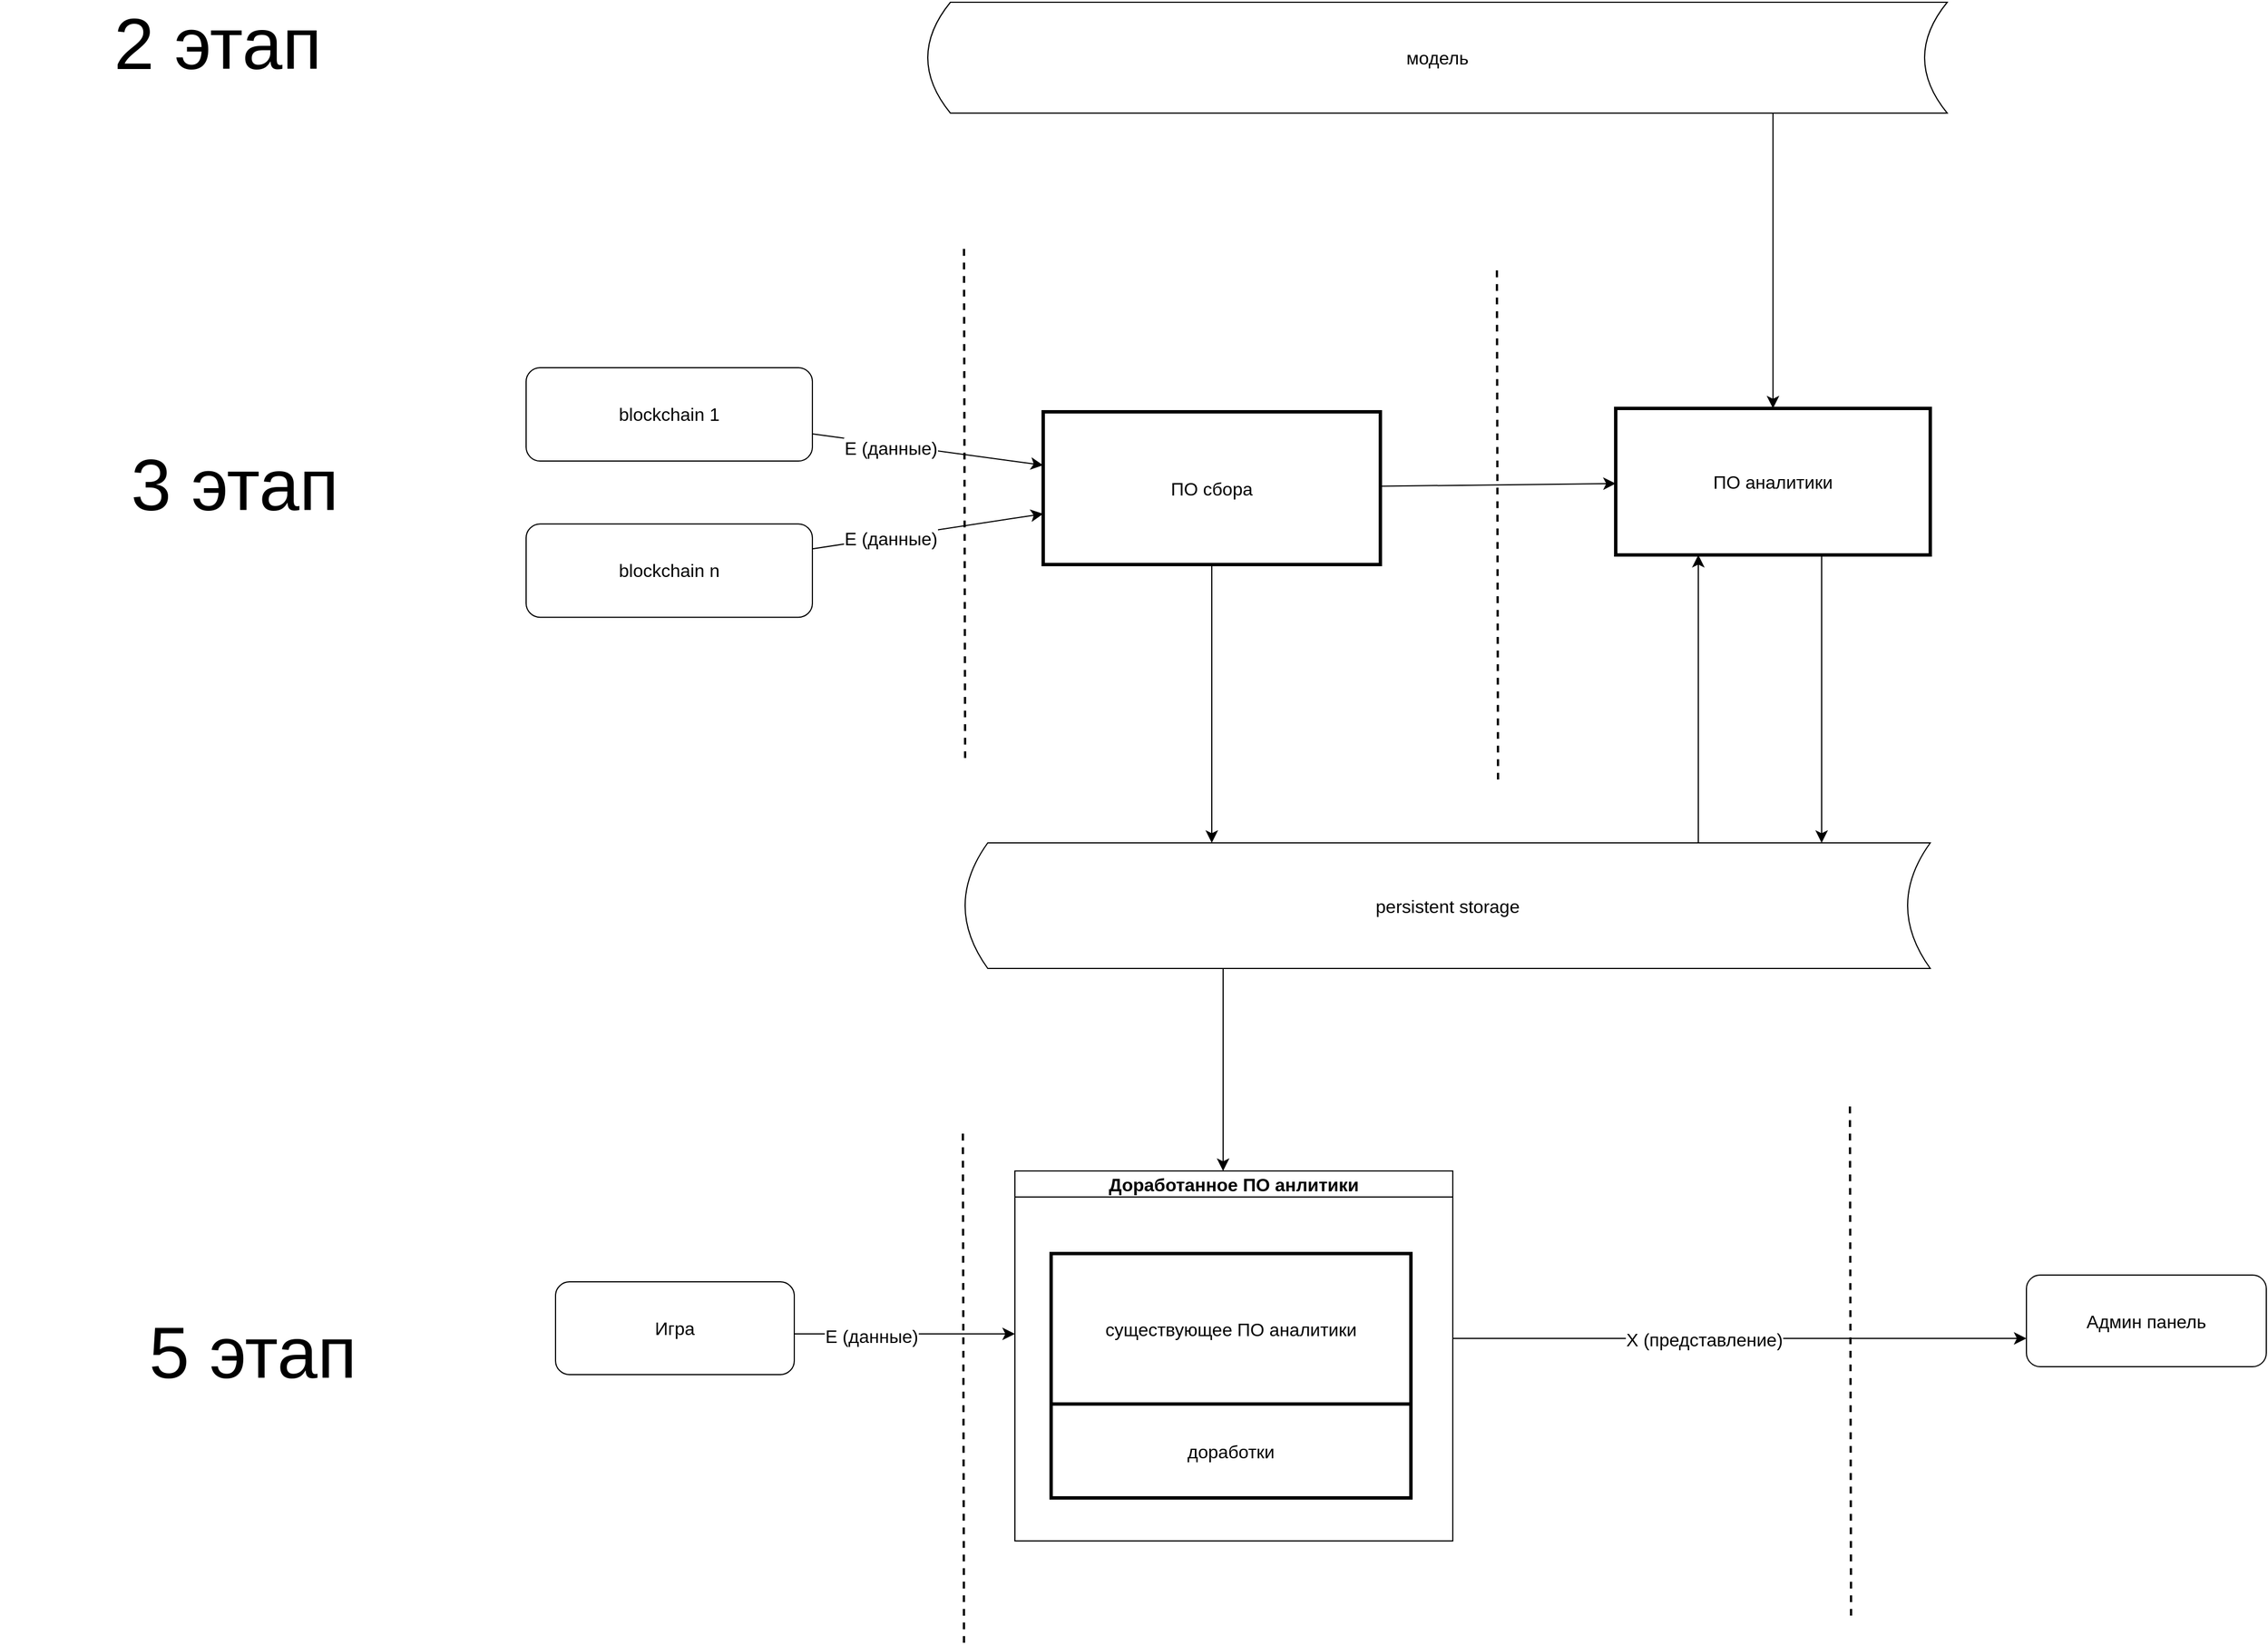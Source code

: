 <mxfile version="21.1.7" type="github">
  <diagram name="Страница 1" id="xeV2qMJRbDBGLSl03ngG">
    <mxGraphModel dx="3990" dy="2022" grid="0" gridSize="10" guides="1" tooltips="1" connect="1" arrows="1" fold="1" page="0" pageScale="1" pageWidth="1169" pageHeight="827" math="0" shadow="0">
      <root>
        <mxCell id="0" />
        <mxCell id="1" parent="0" />
        <mxCell id="aZ56e61Ap_UxTNbySK6G-48" style="edgeStyle=elbowEdgeStyle;rounded=0;orthogonalLoop=1;jettySize=auto;html=1;fontSize=12;startSize=8;endSize=8;startArrow=classic;startFill=1;endArrow=none;endFill=0;elbow=vertical;" edge="1" parent="1" source="aZ56e61Ap_UxTNbySK6G-1" target="aZ56e61Ap_UxTNbySK6G-55">
          <mxGeometry relative="1" as="geometry">
            <Array as="points">
              <mxPoint x="33" y="1122" />
            </Array>
          </mxGeometry>
        </mxCell>
        <mxCell id="aZ56e61Ap_UxTNbySK6G-56" value="X (представление)" style="edgeLabel;html=1;align=center;verticalAlign=middle;resizable=0;points=[];fontSize=16;" vertex="1" connectable="0" parent="aZ56e61Ap_UxTNbySK6G-48">
          <mxGeometry x="0.189" y="-4" relative="1" as="geometry">
            <mxPoint x="16" y="5" as="offset" />
          </mxGeometry>
        </mxCell>
        <mxCell id="aZ56e61Ap_UxTNbySK6G-1" value="Админ панель" style="rounded=1;whiteSpace=wrap;html=1;fontSize=16;" vertex="1" parent="1">
          <mxGeometry x="368" y="1066" width="212" height="81" as="geometry" />
        </mxCell>
        <mxCell id="aZ56e61Ap_UxTNbySK6G-14" style="edgeStyle=elbowEdgeStyle;rounded=0;orthogonalLoop=1;jettySize=auto;html=1;fontSize=12;startSize=8;endSize=8;" edge="1" parent="1" source="aZ56e61Ap_UxTNbySK6G-11" target="aZ56e61Ap_UxTNbySK6G-3">
          <mxGeometry relative="1" as="geometry">
            <mxPoint x="497" y="1063" as="sourcePoint" />
            <mxPoint x="155" y="890" as="targetPoint" />
            <Array as="points">
              <mxPoint x="78" y="582" />
            </Array>
          </mxGeometry>
        </mxCell>
        <mxCell id="aZ56e61Ap_UxTNbySK6G-49" style="edgeStyle=elbowEdgeStyle;rounded=0;orthogonalLoop=1;jettySize=auto;html=1;fontSize=12;startSize=8;endSize=8;" edge="1" parent="1" source="aZ56e61Ap_UxTNbySK6G-11" target="aZ56e61Ap_UxTNbySK6G-55">
          <mxGeometry relative="1" as="geometry">
            <Array as="points">
              <mxPoint x="-342" y="903" />
            </Array>
          </mxGeometry>
        </mxCell>
        <mxCell id="aZ56e61Ap_UxTNbySK6G-11" value="persistent storage" style="shape=dataStorage;whiteSpace=wrap;html=1;fixedSize=1;fontSize=16;" vertex="1" parent="1">
          <mxGeometry x="-570" y="684" width="853" height="111" as="geometry" />
        </mxCell>
        <mxCell id="aZ56e61Ap_UxTNbySK6G-17" style="edgeStyle=elbowEdgeStyle;rounded=0;orthogonalLoop=1;jettySize=auto;html=1;fontSize=12;startSize=8;endSize=8;" edge="1" parent="1" source="aZ56e61Ap_UxTNbySK6G-15" target="aZ56e61Ap_UxTNbySK6G-55">
          <mxGeometry relative="1" as="geometry">
            <mxPoint x="-503" y="884" as="targetPoint" />
            <Array as="points">
              <mxPoint x="-616" y="1118" />
              <mxPoint x="-648" y="1087" />
              <mxPoint x="-498" y="888" />
            </Array>
          </mxGeometry>
        </mxCell>
        <mxCell id="aZ56e61Ap_UxTNbySK6G-57" value="E (данные)" style="edgeLabel;html=1;align=center;verticalAlign=middle;resizable=0;points=[];fontSize=16;" vertex="1" connectable="0" parent="aZ56e61Ap_UxTNbySK6G-17">
          <mxGeometry x="-0.306" y="3" relative="1" as="geometry">
            <mxPoint y="5" as="offset" />
          </mxGeometry>
        </mxCell>
        <mxCell id="aZ56e61Ap_UxTNbySK6G-15" value="Игра" style="rounded=1;whiteSpace=wrap;html=1;fontSize=16;" vertex="1" parent="1">
          <mxGeometry x="-932" y="1072" width="211" height="82" as="geometry" />
        </mxCell>
        <mxCell id="aZ56e61Ap_UxTNbySK6G-19" style="edgeStyle=none;curved=1;rounded=0;orthogonalLoop=1;jettySize=auto;html=1;fontSize=12;startSize=8;endSize=8;" edge="1" parent="1" source="aZ56e61Ap_UxTNbySK6G-18" target="aZ56e61Ap_UxTNbySK6G-4">
          <mxGeometry relative="1" as="geometry" />
        </mxCell>
        <mxCell id="aZ56e61Ap_UxTNbySK6G-58" value="E (данные)" style="edgeLabel;html=1;align=center;verticalAlign=middle;resizable=0;points=[];fontSize=16;" vertex="1" connectable="0" parent="aZ56e61Ap_UxTNbySK6G-19">
          <mxGeometry x="-0.324" y="-3" relative="1" as="geometry">
            <mxPoint as="offset" />
          </mxGeometry>
        </mxCell>
        <mxCell id="aZ56e61Ap_UxTNbySK6G-18" value="blockchain 1" style="rounded=1;whiteSpace=wrap;html=1;fontSize=16;glass=0;" vertex="1" parent="1">
          <mxGeometry x="-958" y="264.0" width="253" height="82.55" as="geometry" />
        </mxCell>
        <mxCell id="aZ56e61Ap_UxTNbySK6G-21" style="edgeStyle=elbowEdgeStyle;rounded=0;orthogonalLoop=1;jettySize=auto;html=1;fontSize=12;startSize=8;endSize=8;" edge="1" parent="1" source="aZ56e61Ap_UxTNbySK6G-4" target="aZ56e61Ap_UxTNbySK6G-11">
          <mxGeometry relative="1" as="geometry" />
        </mxCell>
        <mxCell id="aZ56e61Ap_UxTNbySK6G-23" style="edgeStyle=none;curved=1;rounded=0;orthogonalLoop=1;jettySize=auto;html=1;fontSize=12;startSize=8;endSize=8;" edge="1" parent="1" source="aZ56e61Ap_UxTNbySK6G-22" target="aZ56e61Ap_UxTNbySK6G-4">
          <mxGeometry relative="1" as="geometry" />
        </mxCell>
        <mxCell id="aZ56e61Ap_UxTNbySK6G-59" value="Е (данные)" style="edgeLabel;html=1;align=center;verticalAlign=middle;resizable=0;points=[];fontSize=16;" vertex="1" connectable="0" parent="aZ56e61Ap_UxTNbySK6G-23">
          <mxGeometry x="-0.329" y="-1" relative="1" as="geometry">
            <mxPoint as="offset" />
          </mxGeometry>
        </mxCell>
        <mxCell id="aZ56e61Ap_UxTNbySK6G-22" value="blockchain n" style="rounded=1;whiteSpace=wrap;html=1;fontSize=16;glass=0;" vertex="1" parent="1">
          <mxGeometry x="-958" y="402.11" width="253" height="82.55" as="geometry" />
        </mxCell>
        <mxCell id="aZ56e61Ap_UxTNbySK6G-24" value="" style="endArrow=none;dashed=1;html=1;strokeWidth=2;rounded=0;fontSize=12;startSize=8;endSize=8;curved=1;" edge="1" parent="1">
          <mxGeometry width="50" height="50" relative="1" as="geometry">
            <mxPoint x="-99" y="628" as="sourcePoint" />
            <mxPoint x="-100" y="176" as="targetPoint" />
          </mxGeometry>
        </mxCell>
        <mxCell id="aZ56e61Ap_UxTNbySK6G-25" value="3 этап" style="text;html=1;strokeColor=none;fillColor=none;align=center;verticalAlign=middle;whiteSpace=wrap;rounded=0;fontSize=64;" vertex="1" parent="1">
          <mxGeometry x="-1408" y="353" width="385" height="30" as="geometry" />
        </mxCell>
        <mxCell id="aZ56e61Ap_UxTNbySK6G-26" value="5 этап" style="text;html=1;strokeColor=none;fillColor=none;align=center;verticalAlign=middle;whiteSpace=wrap;rounded=0;fontSize=64;" vertex="1" parent="1">
          <mxGeometry x="-1392" y="1120" width="385" height="30" as="geometry" />
        </mxCell>
        <mxCell id="aZ56e61Ap_UxTNbySK6G-4" value="ПО сбора" style="rounded=0;whiteSpace=wrap;html=1;fontSize=16;strokeWidth=3;" vertex="1" parent="1">
          <mxGeometry x="-501" y="303" width="298" height="135" as="geometry" />
        </mxCell>
        <mxCell id="aZ56e61Ap_UxTNbySK6G-3" value="ПО аналитики" style="rounded=0;whiteSpace=wrap;html=1;fontSize=16;strokeWidth=3;" vertex="1" parent="1">
          <mxGeometry x="5" y="300" width="278" height="129.5" as="geometry" />
        </mxCell>
        <mxCell id="aZ56e61Ap_UxTNbySK6G-20" style="edgeStyle=none;curved=1;rounded=0;orthogonalLoop=1;jettySize=auto;html=1;fontSize=12;startSize=8;endSize=8;" edge="1" parent="1" source="aZ56e61Ap_UxTNbySK6G-4" target="aZ56e61Ap_UxTNbySK6G-3">
          <mxGeometry relative="1" as="geometry" />
        </mxCell>
        <mxCell id="aZ56e61Ap_UxTNbySK6G-29" value="" style="endArrow=none;dashed=1;html=1;strokeWidth=2;rounded=0;fontSize=12;startSize=8;endSize=8;curved=1;" edge="1" parent="1">
          <mxGeometry width="50" height="50" relative="1" as="geometry">
            <mxPoint x="-570" y="609" as="sourcePoint" />
            <mxPoint x="-571" y="157" as="targetPoint" />
          </mxGeometry>
        </mxCell>
        <mxCell id="aZ56e61Ap_UxTNbySK6G-32" style="edgeStyle=elbowEdgeStyle;rounded=0;orthogonalLoop=1;jettySize=auto;html=1;fontSize=12;startSize=8;endSize=8;" edge="1" parent="1" source="aZ56e61Ap_UxTNbySK6G-3" target="aZ56e61Ap_UxTNbySK6G-11">
          <mxGeometry relative="1" as="geometry">
            <mxPoint x="88" y="721" as="sourcePoint" />
            <mxPoint x="88" y="440" as="targetPoint" />
            <Array as="points">
              <mxPoint x="187" y="536" />
              <mxPoint x="226" y="555" />
              <mxPoint x="88" y="592" />
            </Array>
          </mxGeometry>
        </mxCell>
        <mxCell id="aZ56e61Ap_UxTNbySK6G-33" value="" style="endArrow=none;dashed=1;html=1;strokeWidth=2;rounded=0;fontSize=12;startSize=8;endSize=8;curved=1;" edge="1" parent="1">
          <mxGeometry width="50" height="50" relative="1" as="geometry">
            <mxPoint x="-571" y="1391" as="sourcePoint" />
            <mxPoint x="-572" y="939" as="targetPoint" />
          </mxGeometry>
        </mxCell>
        <mxCell id="aZ56e61Ap_UxTNbySK6G-39" style="edgeStyle=elbowEdgeStyle;rounded=0;orthogonalLoop=1;jettySize=auto;html=1;fontSize=12;startSize=8;endSize=8;" edge="1" parent="1" source="aZ56e61Ap_UxTNbySK6G-37" target="aZ56e61Ap_UxTNbySK6G-3">
          <mxGeometry relative="1" as="geometry" />
        </mxCell>
        <mxCell id="aZ56e61Ap_UxTNbySK6G-37" value="модель" style="shape=dataStorage;whiteSpace=wrap;html=1;fixedSize=1;fontSize=16;" vertex="1" parent="1">
          <mxGeometry x="-603" y="-59" width="901" height="98" as="geometry" />
        </mxCell>
        <mxCell id="aZ56e61Ap_UxTNbySK6G-38" value="2 этап" style="text;html=1;strokeColor=none;fillColor=none;align=center;verticalAlign=middle;whiteSpace=wrap;rounded=0;fontSize=64;" vertex="1" parent="1">
          <mxGeometry x="-1423" y="-37" width="385" height="30" as="geometry" />
        </mxCell>
        <mxCell id="aZ56e61Ap_UxTNbySK6G-50" value="" style="endArrow=none;dashed=1;html=1;strokeWidth=2;rounded=0;fontSize=12;startSize=8;endSize=8;curved=1;" edge="1" parent="1">
          <mxGeometry width="50" height="50" relative="1" as="geometry">
            <mxPoint x="213" y="1367" as="sourcePoint" />
            <mxPoint x="212" y="915" as="targetPoint" />
          </mxGeometry>
        </mxCell>
        <mxCell id="aZ56e61Ap_UxTNbySK6G-55" value="Доработанное ПО анлитики" style="swimlane;whiteSpace=wrap;html=1;fontSize=16;" vertex="1" parent="1">
          <mxGeometry x="-526" y="974" width="387" height="327" as="geometry" />
        </mxCell>
        <mxCell id="aZ56e61Ap_UxTNbySK6G-35" value="существующее ПО аналитики" style="rounded=0;whiteSpace=wrap;html=1;fontSize=16;strokeWidth=3;" vertex="1" parent="aZ56e61Ap_UxTNbySK6G-55">
          <mxGeometry x="32" y="73" width="318" height="133" as="geometry" />
        </mxCell>
        <mxCell id="aZ56e61Ap_UxTNbySK6G-36" value="доработки" style="rounded=0;whiteSpace=wrap;html=1;fontSize=16;strokeWidth=3;" vertex="1" parent="aZ56e61Ap_UxTNbySK6G-55">
          <mxGeometry x="32" y="206" width="318" height="83" as="geometry" />
        </mxCell>
      </root>
    </mxGraphModel>
  </diagram>
</mxfile>
